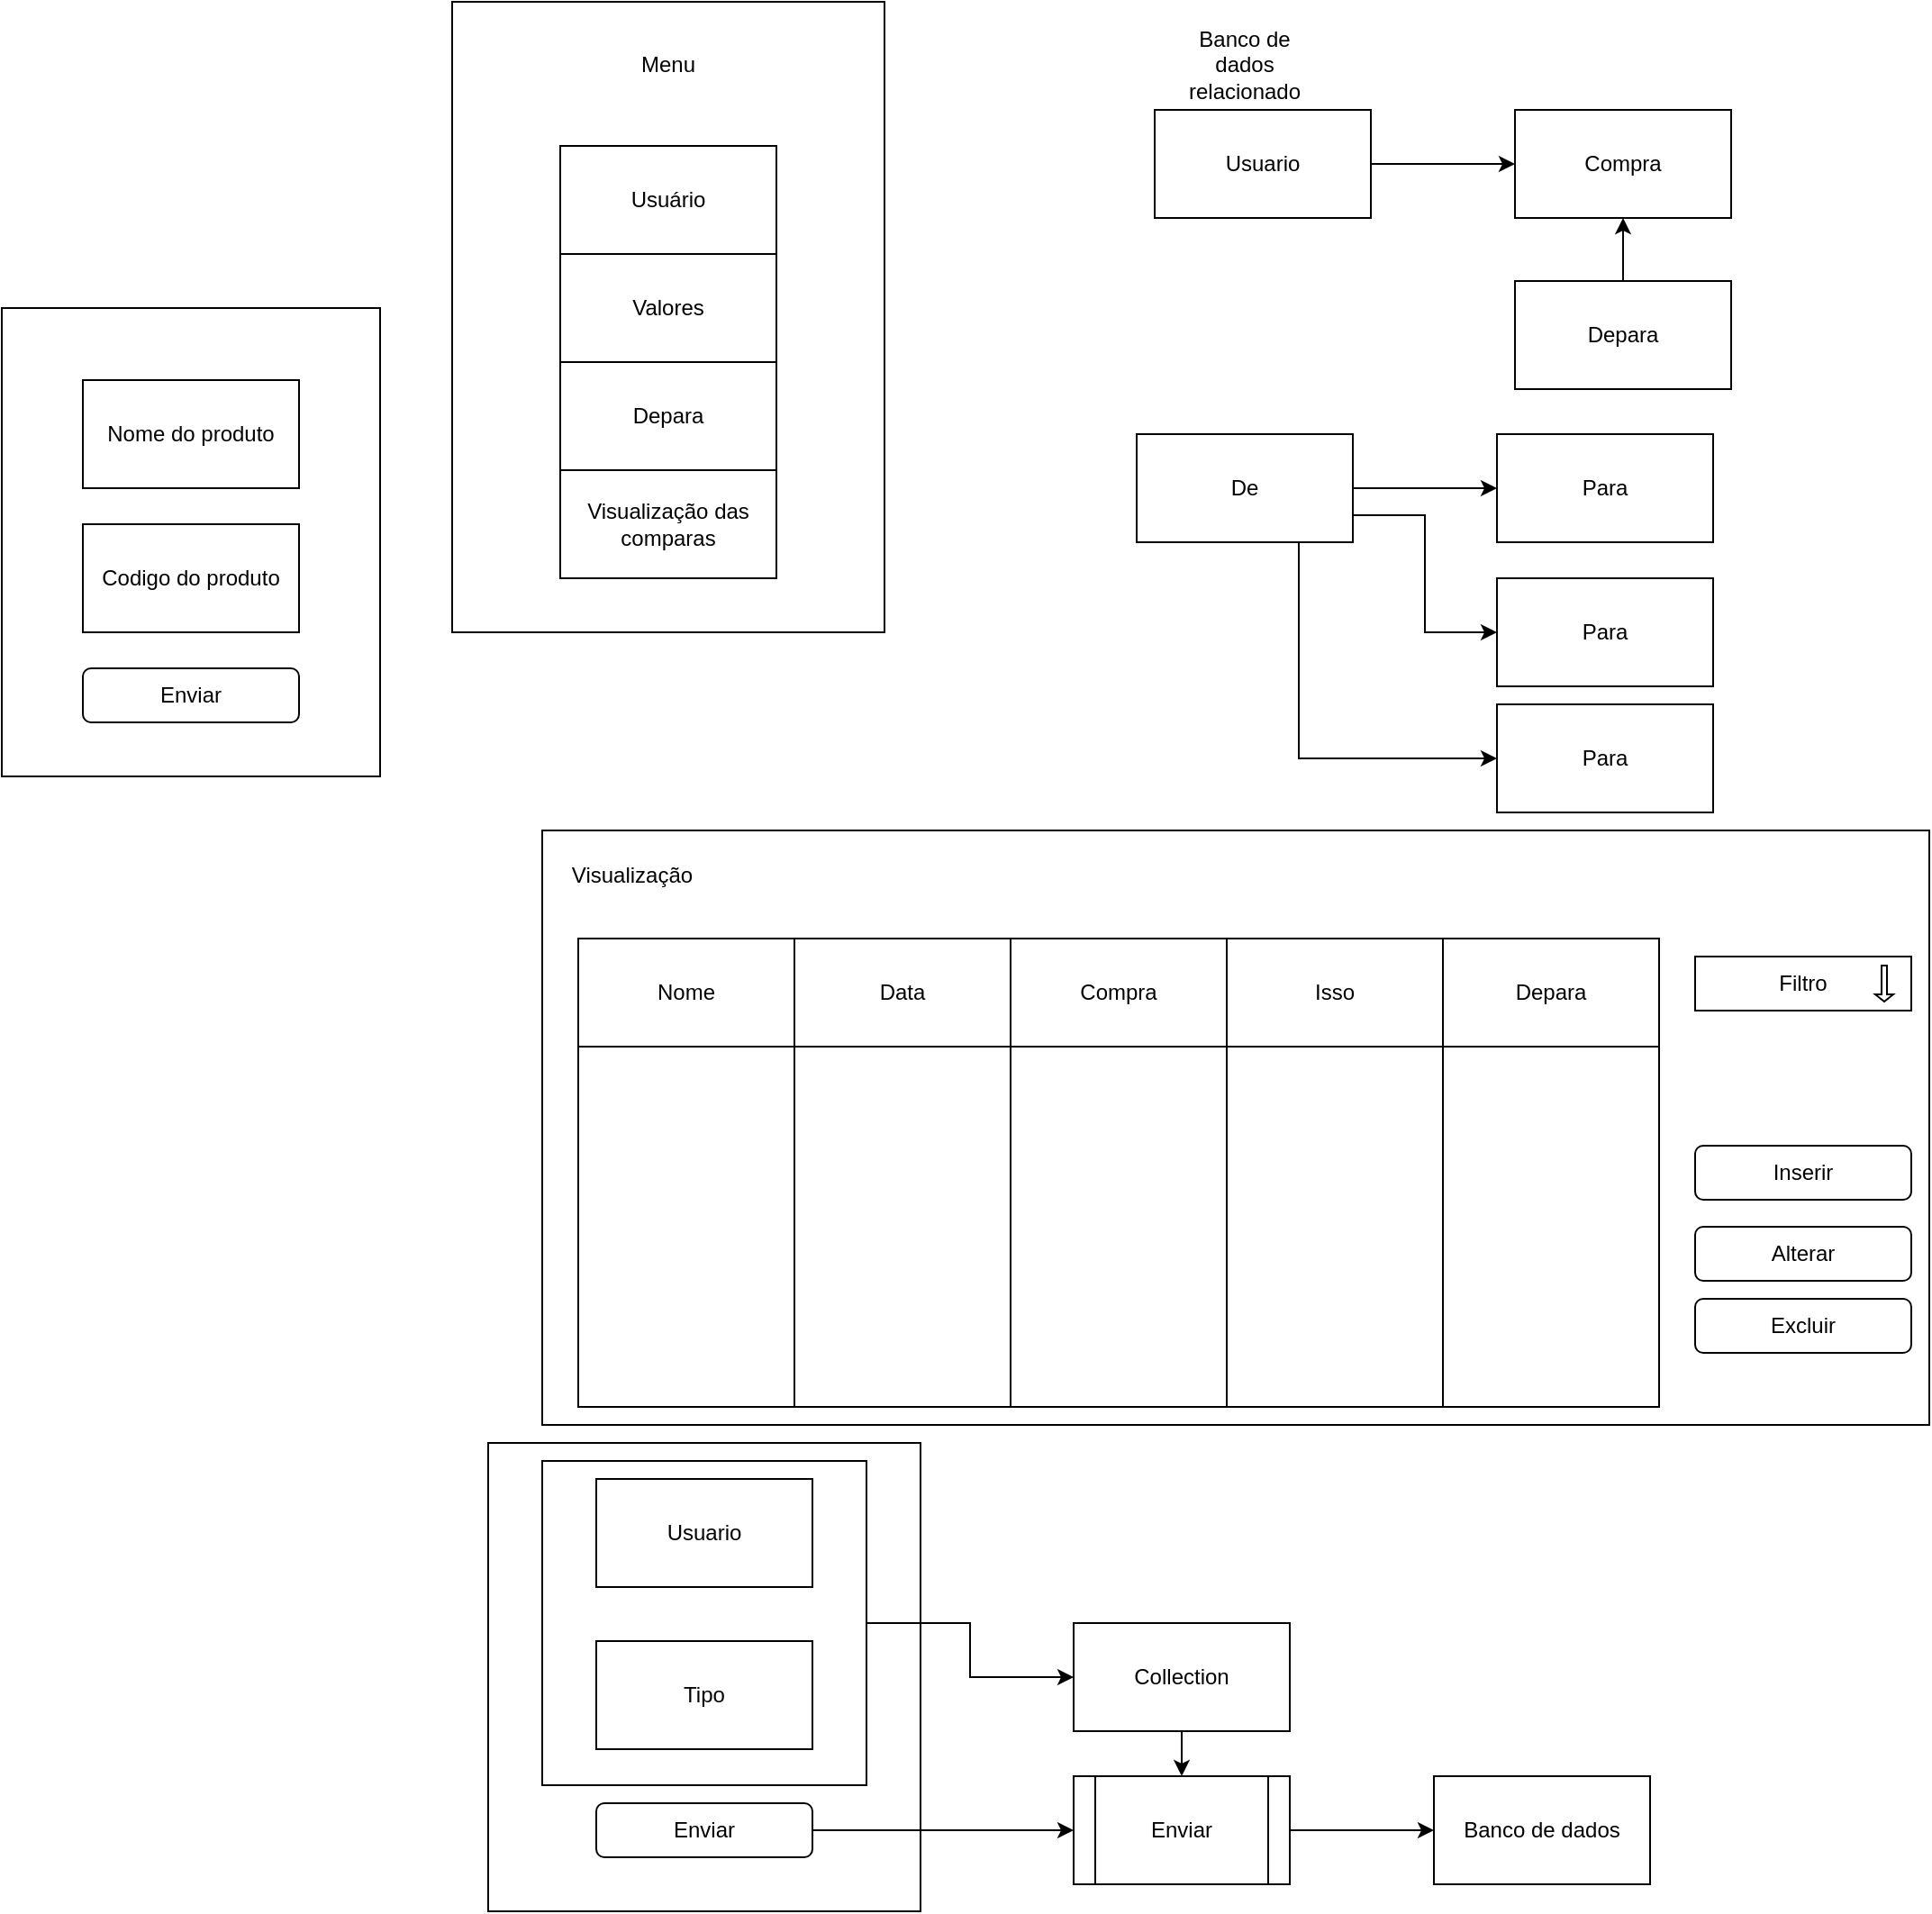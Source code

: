 <mxfile version="18.0.6" type="device"><diagram id="xzpPZGFV9RJVR4vpxrFh" name="Page-1"><mxGraphModel dx="2272" dy="1894" grid="1" gridSize="10" guides="1" tooltips="1" connect="1" arrows="1" fold="1" page="1" pageScale="1" pageWidth="850" pageHeight="1100" math="0" shadow="0"><root><mxCell id="0"/><mxCell id="1" parent="0"/><mxCell id="2EslTicJCP7Peqcn0oSp-51" value="" style="rounded=0;whiteSpace=wrap;html=1;" vertex="1" parent="1"><mxGeometry x="130" y="430" width="770" height="330" as="geometry"/></mxCell><mxCell id="2EslTicJCP7Peqcn0oSp-38" value="" style="rounded=0;whiteSpace=wrap;html=1;" vertex="1" parent="1"><mxGeometry x="100" y="770" width="240" height="260" as="geometry"/></mxCell><mxCell id="2EslTicJCP7Peqcn0oSp-1" value="" style="rounded=0;whiteSpace=wrap;html=1;" vertex="1" parent="1"><mxGeometry x="80" y="-30" width="240" height="350" as="geometry"/></mxCell><mxCell id="2EslTicJCP7Peqcn0oSp-2" value="Usuário" style="rounded=0;whiteSpace=wrap;html=1;" vertex="1" parent="1"><mxGeometry x="140" y="50" width="120" height="60" as="geometry"/></mxCell><mxCell id="2EslTicJCP7Peqcn0oSp-3" value="Valores" style="rounded=0;whiteSpace=wrap;html=1;" vertex="1" parent="1"><mxGeometry x="140" y="110" width="120" height="60" as="geometry"/></mxCell><mxCell id="2EslTicJCP7Peqcn0oSp-4" value="Visualização das comparas" style="rounded=0;whiteSpace=wrap;html=1;" vertex="1" parent="1"><mxGeometry x="140" y="230" width="120" height="60" as="geometry"/></mxCell><mxCell id="2EslTicJCP7Peqcn0oSp-5" value="Depara" style="rounded=0;whiteSpace=wrap;html=1;" vertex="1" parent="1"><mxGeometry x="140" y="170" width="120" height="60" as="geometry"/></mxCell><mxCell id="2EslTicJCP7Peqcn0oSp-8" value="Menu" style="text;html=1;strokeColor=none;fillColor=none;align=center;verticalAlign=middle;whiteSpace=wrap;rounded=0;" vertex="1" parent="1"><mxGeometry x="170" y="-10" width="60" height="30" as="geometry"/></mxCell><mxCell id="2EslTicJCP7Peqcn0oSp-9" value="" style="rounded=0;whiteSpace=wrap;html=1;" vertex="1" parent="1"><mxGeometry x="150" y="490" width="600" height="260" as="geometry"/></mxCell><mxCell id="2EslTicJCP7Peqcn0oSp-10" value="Nome" style="rounded=0;whiteSpace=wrap;html=1;" vertex="1" parent="1"><mxGeometry x="150" y="490" width="120" height="60" as="geometry"/></mxCell><mxCell id="2EslTicJCP7Peqcn0oSp-11" value="Data" style="rounded=0;whiteSpace=wrap;html=1;" vertex="1" parent="1"><mxGeometry x="270" y="490" width="120" height="60" as="geometry"/></mxCell><mxCell id="2EslTicJCP7Peqcn0oSp-12" value="Compra" style="rounded=0;whiteSpace=wrap;html=1;" vertex="1" parent="1"><mxGeometry x="390" y="490" width="120" height="60" as="geometry"/></mxCell><mxCell id="2EslTicJCP7Peqcn0oSp-13" value="Isso" style="rounded=0;whiteSpace=wrap;html=1;" vertex="1" parent="1"><mxGeometry x="510" y="490" width="120" height="60" as="geometry"/></mxCell><mxCell id="2EslTicJCP7Peqcn0oSp-14" value="Depara" style="rounded=0;whiteSpace=wrap;html=1;" vertex="1" parent="1"><mxGeometry x="630" y="490" width="120" height="60" as="geometry"/></mxCell><mxCell id="2EslTicJCP7Peqcn0oSp-16" value="" style="rounded=0;whiteSpace=wrap;html=1;" vertex="1" parent="1"><mxGeometry x="150" y="550" width="120" height="200" as="geometry"/></mxCell><mxCell id="2EslTicJCP7Peqcn0oSp-17" value="" style="rounded=0;whiteSpace=wrap;html=1;" vertex="1" parent="1"><mxGeometry x="270" y="550" width="120" height="200" as="geometry"/></mxCell><mxCell id="2EslTicJCP7Peqcn0oSp-18" value="" style="rounded=0;whiteSpace=wrap;html=1;" vertex="1" parent="1"><mxGeometry x="390" y="550" width="120" height="200" as="geometry"/></mxCell><mxCell id="2EslTicJCP7Peqcn0oSp-19" value="" style="rounded=0;whiteSpace=wrap;html=1;" vertex="1" parent="1"><mxGeometry x="510" y="550" width="120" height="200" as="geometry"/></mxCell><mxCell id="2EslTicJCP7Peqcn0oSp-20" value="" style="rounded=0;whiteSpace=wrap;html=1;" vertex="1" parent="1"><mxGeometry x="630" y="550" width="120" height="200" as="geometry"/></mxCell><mxCell id="2EslTicJCP7Peqcn0oSp-24" value="" style="edgeStyle=orthogonalEdgeStyle;rounded=0;orthogonalLoop=1;jettySize=auto;html=1;" edge="1" parent="1" source="2EslTicJCP7Peqcn0oSp-21" target="2EslTicJCP7Peqcn0oSp-23"><mxGeometry relative="1" as="geometry"/></mxCell><mxCell id="2EslTicJCP7Peqcn0oSp-27" style="edgeStyle=orthogonalEdgeStyle;rounded=0;orthogonalLoop=1;jettySize=auto;html=1;exitX=1;exitY=0.75;exitDx=0;exitDy=0;entryX=0;entryY=0.5;entryDx=0;entryDy=0;" edge="1" parent="1" source="2EslTicJCP7Peqcn0oSp-21" target="2EslTicJCP7Peqcn0oSp-25"><mxGeometry relative="1" as="geometry"/></mxCell><mxCell id="2EslTicJCP7Peqcn0oSp-28" style="edgeStyle=orthogonalEdgeStyle;rounded=0;orthogonalLoop=1;jettySize=auto;html=1;exitX=0.75;exitY=1;exitDx=0;exitDy=0;entryX=0;entryY=0.5;entryDx=0;entryDy=0;" edge="1" parent="1" source="2EslTicJCP7Peqcn0oSp-21" target="2EslTicJCP7Peqcn0oSp-26"><mxGeometry relative="1" as="geometry"/></mxCell><mxCell id="2EslTicJCP7Peqcn0oSp-21" value="De" style="rounded=0;whiteSpace=wrap;html=1;" vertex="1" parent="1"><mxGeometry x="460" y="210" width="120" height="60" as="geometry"/></mxCell><mxCell id="2EslTicJCP7Peqcn0oSp-23" value="Para" style="whiteSpace=wrap;html=1;rounded=0;" vertex="1" parent="1"><mxGeometry x="660" y="210" width="120" height="60" as="geometry"/></mxCell><mxCell id="2EslTicJCP7Peqcn0oSp-25" value="Para" style="whiteSpace=wrap;html=1;rounded=0;" vertex="1" parent="1"><mxGeometry x="660" y="290" width="120" height="60" as="geometry"/></mxCell><mxCell id="2EslTicJCP7Peqcn0oSp-26" value="Para" style="whiteSpace=wrap;html=1;rounded=0;" vertex="1" parent="1"><mxGeometry x="660" y="360" width="120" height="60" as="geometry"/></mxCell><mxCell id="2EslTicJCP7Peqcn0oSp-31" value="" style="edgeStyle=orthogonalEdgeStyle;rounded=0;orthogonalLoop=1;jettySize=auto;html=1;" edge="1" parent="1" source="2EslTicJCP7Peqcn0oSp-29" target="2EslTicJCP7Peqcn0oSp-30"><mxGeometry relative="1" as="geometry"/></mxCell><mxCell id="2EslTicJCP7Peqcn0oSp-29" value="Usuario" style="rounded=0;whiteSpace=wrap;html=1;" vertex="1" parent="1"><mxGeometry x="470" y="30" width="120" height="60" as="geometry"/></mxCell><mxCell id="2EslTicJCP7Peqcn0oSp-30" value="Compra" style="rounded=0;whiteSpace=wrap;html=1;" vertex="1" parent="1"><mxGeometry x="670" y="30" width="120" height="60" as="geometry"/></mxCell><mxCell id="2EslTicJCP7Peqcn0oSp-34" value="" style="edgeStyle=orthogonalEdgeStyle;rounded=0;orthogonalLoop=1;jettySize=auto;html=1;" edge="1" parent="1" source="2EslTicJCP7Peqcn0oSp-32" target="2EslTicJCP7Peqcn0oSp-30"><mxGeometry relative="1" as="geometry"/></mxCell><mxCell id="2EslTicJCP7Peqcn0oSp-32" value="Depara" style="rounded=0;whiteSpace=wrap;html=1;" vertex="1" parent="1"><mxGeometry x="670" y="125" width="120" height="60" as="geometry"/></mxCell><mxCell id="2EslTicJCP7Peqcn0oSp-41" style="edgeStyle=orthogonalEdgeStyle;rounded=0;orthogonalLoop=1;jettySize=auto;html=1;exitX=1;exitY=0.5;exitDx=0;exitDy=0;entryX=0;entryY=0.5;entryDx=0;entryDy=0;" edge="1" parent="1" source="2EslTicJCP7Peqcn0oSp-40" target="2EslTicJCP7Peqcn0oSp-39"><mxGeometry relative="1" as="geometry"/></mxCell><mxCell id="2EslTicJCP7Peqcn0oSp-40" value="" style="rounded=0;whiteSpace=wrap;html=1;" vertex="1" parent="1"><mxGeometry x="130" y="780" width="180" height="180" as="geometry"/></mxCell><mxCell id="2EslTicJCP7Peqcn0oSp-35" value="Usuario" style="rounded=0;whiteSpace=wrap;html=1;" vertex="1" parent="1"><mxGeometry x="160" y="790" width="120" height="60" as="geometry"/></mxCell><mxCell id="2EslTicJCP7Peqcn0oSp-36" value="Tipo" style="rounded=0;whiteSpace=wrap;html=1;" vertex="1" parent="1"><mxGeometry x="160" y="880" width="120" height="60" as="geometry"/></mxCell><mxCell id="2EslTicJCP7Peqcn0oSp-42" style="edgeStyle=orthogonalEdgeStyle;rounded=0;orthogonalLoop=1;jettySize=auto;html=1;exitX=1;exitY=0.5;exitDx=0;exitDy=0;" edge="1" parent="1" source="2EslTicJCP7Peqcn0oSp-37" target="2EslTicJCP7Peqcn0oSp-43"><mxGeometry relative="1" as="geometry"><mxPoint x="430" y="985" as="targetPoint"/></mxGeometry></mxCell><mxCell id="2EslTicJCP7Peqcn0oSp-37" value="Enviar" style="rounded=1;whiteSpace=wrap;html=1;" vertex="1" parent="1"><mxGeometry x="160" y="970" width="120" height="30" as="geometry"/></mxCell><mxCell id="2EslTicJCP7Peqcn0oSp-44" value="" style="edgeStyle=orthogonalEdgeStyle;rounded=0;orthogonalLoop=1;jettySize=auto;html=1;" edge="1" parent="1" source="2EslTicJCP7Peqcn0oSp-39" target="2EslTicJCP7Peqcn0oSp-43"><mxGeometry relative="1" as="geometry"/></mxCell><mxCell id="2EslTicJCP7Peqcn0oSp-39" value="Collection" style="rounded=0;whiteSpace=wrap;html=1;" vertex="1" parent="1"><mxGeometry x="425" y="870" width="120" height="60" as="geometry"/></mxCell><mxCell id="2EslTicJCP7Peqcn0oSp-46" value="" style="edgeStyle=orthogonalEdgeStyle;rounded=0;orthogonalLoop=1;jettySize=auto;html=1;" edge="1" parent="1" source="2EslTicJCP7Peqcn0oSp-43" target="2EslTicJCP7Peqcn0oSp-45"><mxGeometry relative="1" as="geometry"/></mxCell><mxCell id="2EslTicJCP7Peqcn0oSp-43" value="Enviar" style="shape=process;whiteSpace=wrap;html=1;backgroundOutline=1;" vertex="1" parent="1"><mxGeometry x="425" y="955" width="120" height="60" as="geometry"/></mxCell><mxCell id="2EslTicJCP7Peqcn0oSp-45" value="Banco de dados" style="whiteSpace=wrap;html=1;" vertex="1" parent="1"><mxGeometry x="625" y="955" width="120" height="60" as="geometry"/></mxCell><mxCell id="2EslTicJCP7Peqcn0oSp-47" value="" style="rounded=0;whiteSpace=wrap;html=1;" vertex="1" parent="1"><mxGeometry x="-170" y="140" width="210" height="260" as="geometry"/></mxCell><mxCell id="2EslTicJCP7Peqcn0oSp-48" value="Nome do produto" style="rounded=0;whiteSpace=wrap;html=1;" vertex="1" parent="1"><mxGeometry x="-125" y="180" width="120" height="60" as="geometry"/></mxCell><mxCell id="2EslTicJCP7Peqcn0oSp-49" value="Codigo do produto" style="rounded=0;whiteSpace=wrap;html=1;" vertex="1" parent="1"><mxGeometry x="-125" y="260" width="120" height="60" as="geometry"/></mxCell><mxCell id="2EslTicJCP7Peqcn0oSp-50" value="Enviar" style="rounded=1;whiteSpace=wrap;html=1;" vertex="1" parent="1"><mxGeometry x="-125" y="340" width="120" height="30" as="geometry"/></mxCell><mxCell id="2EslTicJCP7Peqcn0oSp-52" value="Inserir" style="rounded=1;whiteSpace=wrap;html=1;" vertex="1" parent="1"><mxGeometry x="770" y="605" width="120" height="30" as="geometry"/></mxCell><mxCell id="2EslTicJCP7Peqcn0oSp-53" value="Alterar" style="rounded=1;whiteSpace=wrap;html=1;" vertex="1" parent="1"><mxGeometry x="770" y="650" width="120" height="30" as="geometry"/></mxCell><mxCell id="2EslTicJCP7Peqcn0oSp-54" value="Excluir" style="rounded=1;whiteSpace=wrap;html=1;" vertex="1" parent="1"><mxGeometry x="770" y="690" width="120" height="30" as="geometry"/></mxCell><mxCell id="2EslTicJCP7Peqcn0oSp-55" value="Visualização" style="text;html=1;strokeColor=none;fillColor=none;align=center;verticalAlign=middle;whiteSpace=wrap;rounded=0;" vertex="1" parent="1"><mxGeometry x="150" y="440" width="60" height="30" as="geometry"/></mxCell><mxCell id="2EslTicJCP7Peqcn0oSp-56" value="Banco de dados relacionado" style="text;html=1;strokeColor=none;fillColor=none;align=center;verticalAlign=middle;whiteSpace=wrap;rounded=0;" vertex="1" parent="1"><mxGeometry x="490" y="-10" width="60" height="30" as="geometry"/></mxCell><mxCell id="2EslTicJCP7Peqcn0oSp-57" value="Filtro" style="rounded=0;whiteSpace=wrap;html=1;" vertex="1" parent="1"><mxGeometry x="770" y="500" width="120" height="30" as="geometry"/></mxCell><mxCell id="2EslTicJCP7Peqcn0oSp-59" value="" style="shape=singleArrow;direction=south;whiteSpace=wrap;html=1;" vertex="1" parent="1"><mxGeometry x="870" y="505" width="10" height="20" as="geometry"/></mxCell></root></mxGraphModel></diagram></mxfile>
